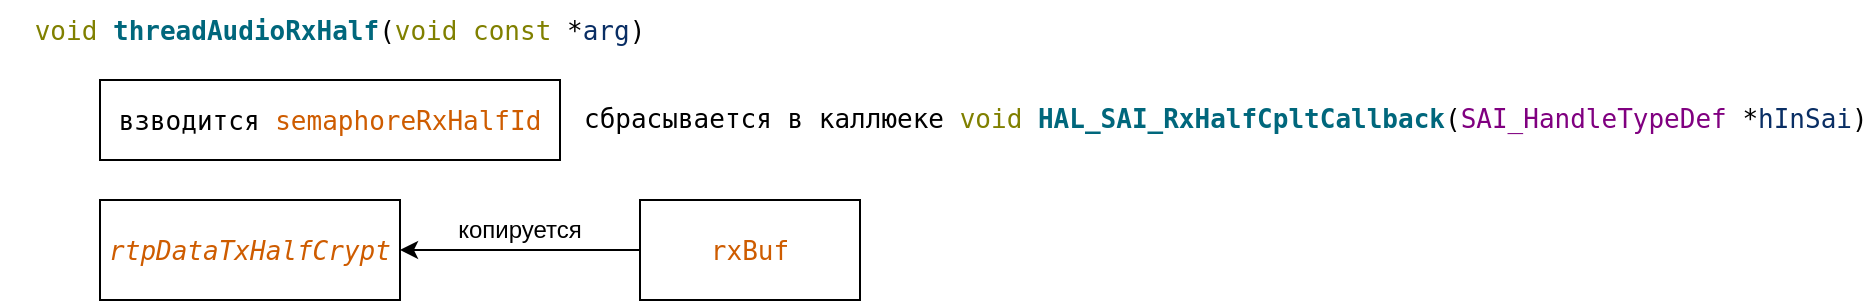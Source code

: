 <mxfile version="19.0.0" type="device"><diagram id="e09hP8MDzkM-aRQHJNBd" name="Page-1"><mxGraphModel dx="806" dy="517" grid="1" gridSize="10" guides="1" tooltips="1" connect="1" arrows="1" fold="1" page="1" pageScale="1" pageWidth="2336" pageHeight="1654" math="0" shadow="0"><root><mxCell id="0"/><mxCell id="1" parent="0"/><mxCell id="jMiD3b3-YC-5VszJYg_p-1" value="&lt;pre style=&quot;font-size: medium; text-align: start; margin-top: 0px; margin-bottom: 0px;&quot;&gt;&lt;span style=&quot;color: rgb(128, 128, 0);&quot;&gt;void&lt;/span&gt;&lt;span style=&quot;color: rgb(192, 192, 192);&quot;&gt; &lt;/span&gt;&lt;span style=&quot;font-weight: 700; color: rgb(0, 103, 124);&quot;&gt;threadAudioRxHalf&lt;/span&gt;(&lt;span style=&quot;color: rgb(128, 128, 0);&quot;&gt;void&lt;/span&gt;&lt;span style=&quot;color: rgb(192, 192, 192);&quot;&gt; &lt;/span&gt;&lt;span style=&quot;color: rgb(128, 128, 0);&quot;&gt;const&lt;/span&gt;&lt;span style=&quot;color: rgb(192, 192, 192);&quot;&gt; &lt;/span&gt;*&lt;span style=&quot;color: rgb(9, 46, 100);&quot;&gt;arg&lt;/span&gt;)&lt;/pre&gt;" style="text;html=1;strokeColor=none;fillColor=none;align=center;verticalAlign=middle;whiteSpace=wrap;rounded=0;" vertex="1" parent="1"><mxGeometry x="420" y="250" width="340" height="30" as="geometry"/></mxCell><mxCell id="jMiD3b3-YC-5VszJYg_p-2" value="&lt;pre style=&quot;font-size: medium; text-align: start; margin-top: 0px; margin-bottom: 0px;&quot;&gt;взводится&lt;span style=&quot;color: rgb(206, 92, 0);&quot;&gt; semaphoreRxHalfId&lt;/span&gt;&lt;/pre&gt;" style="rounded=0;whiteSpace=wrap;html=1;fillColor=none;" vertex="1" parent="1"><mxGeometry x="470" y="290" width="230" height="40" as="geometry"/></mxCell><mxCell id="jMiD3b3-YC-5VszJYg_p-3" value="&lt;pre style=&quot;font-size: medium; margin-top: 0px; margin-bottom: 0px;&quot;&gt;сбрасывается в каллюеке&lt;span style=&quot;color: rgb(128, 128, 0);&quot;&gt; void&lt;/span&gt;&lt;span style=&quot;color: rgb(192, 192, 192);&quot;&gt; &lt;/span&gt;&lt;span style=&quot;font-weight: 700; color: rgb(0, 103, 124);&quot;&gt;HAL_SAI_RxHalfCpltCallback&lt;/span&gt;(&lt;span style=&quot;color: rgb(128, 0, 128);&quot;&gt;SAI_HandleTypeDef&lt;/span&gt;&lt;span style=&quot;color: rgb(192, 192, 192);&quot;&gt; &lt;/span&gt;*&lt;span style=&quot;color: rgb(9, 46, 100);&quot;&gt;hInSai&lt;/span&gt;)&lt;/pre&gt;&lt;pre style=&quot;font-size: medium; margin-top: 0px; margin-bottom: 0px;&quot;&gt;&lt;br&gt;&lt;/pre&gt;" style="text;whiteSpace=wrap;html=1;fontColor=#000000;" vertex="1" parent="1"><mxGeometry x="710" y="295" width="370" height="30" as="geometry"/></mxCell><mxCell id="jMiD3b3-YC-5VszJYg_p-4" value="&lt;pre style=&quot;font-size: medium; text-align: start; margin-top: 0px; margin-bottom: 0px;&quot;&gt;&lt;span style=&quot;font-style: italic; color: rgb(206, 92, 0);&quot;&gt;rtpDataTxHalfCrypt&lt;/span&gt;&lt;/pre&gt;" style="rounded=0;whiteSpace=wrap;html=1;fontColor=#000000;fillColor=none;" vertex="1" parent="1"><mxGeometry x="470" y="350" width="150" height="50" as="geometry"/></mxCell><mxCell id="jMiD3b3-YC-5VszJYg_p-5" value="&lt;pre style=&quot;font-size: medium; text-align: start; margin-top: 0px; margin-bottom: 0px;&quot;&gt;&lt;pre style=&quot;margin-top: 0px; margin-bottom: 0px;&quot;&gt;&lt;span style=&quot;color: rgb(206, 92, 0);&quot;&gt;rxBuf&lt;/span&gt;&lt;/pre&gt;&lt;/pre&gt;" style="rounded=0;whiteSpace=wrap;html=1;fontColor=#000000;fillColor=none;" vertex="1" parent="1"><mxGeometry x="740" y="350" width="110" height="50" as="geometry"/></mxCell><mxCell id="jMiD3b3-YC-5VszJYg_p-6" value="" style="endArrow=classic;html=1;rounded=0;fontColor=#000000;exitX=0;exitY=0.5;exitDx=0;exitDy=0;entryX=1;entryY=0.5;entryDx=0;entryDy=0;" edge="1" parent="1" source="jMiD3b3-YC-5VszJYg_p-5" target="jMiD3b3-YC-5VszJYg_p-4"><mxGeometry width="50" height="50" relative="1" as="geometry"><mxPoint x="810" y="490" as="sourcePoint"/><mxPoint x="860" y="440" as="targetPoint"/></mxGeometry></mxCell><mxCell id="jMiD3b3-YC-5VszJYg_p-7" value="копируется" style="text;html=1;strokeColor=none;fillColor=none;align=center;verticalAlign=middle;whiteSpace=wrap;rounded=0;fontColor=#000000;" vertex="1" parent="1"><mxGeometry x="650" y="350" width="60" height="30" as="geometry"/></mxCell></root></mxGraphModel></diagram></mxfile>